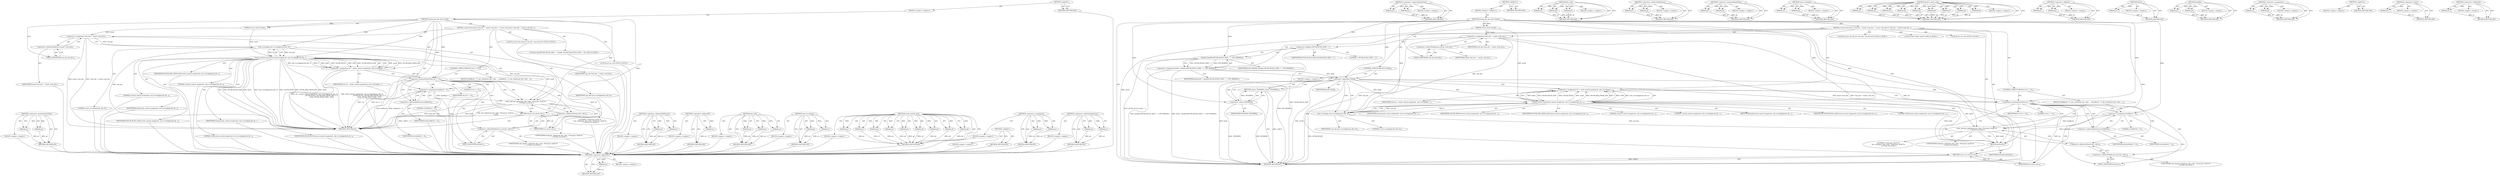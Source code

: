 digraph "&lt;operator&gt;.addressOf" {
vulnerable_106 [label=<(METHOD,&lt;operator&gt;.greaterEqualsThan)>];
vulnerable_107 [label=<(PARAM,p1)>];
vulnerable_108 [label=<(PARAM,p2)>];
vulnerable_109 [label=<(BLOCK,&lt;empty&gt;,&lt;empty&gt;)>];
vulnerable_110 [label=<(METHOD_RETURN,ANY)>];
vulnerable_6 [label=<(METHOD,&lt;global&gt;)<SUB>1</SUB>>];
vulnerable_7 [label=<(BLOCK,&lt;empty&gt;,&lt;empty&gt;)<SUB>1</SUB>>];
vulnerable_8 [label=<(METHOD,atusb_get_and_show_build)<SUB>1</SUB>>];
vulnerable_9 [label=<(PARAM,struct atusb *atusb)<SUB>1</SUB>>];
vulnerable_10 [label=<(BLOCK,{
 	struct usb_device *usb_dev = atusb-&gt;usb_dev...,{
 	struct usb_device *usb_dev = atusb-&gt;usb_dev...)<SUB>2</SUB>>];
vulnerable_11 [label="<(LOCAL,struct usb_device* usb_dev: usb_device*)<SUB>3</SUB>>"];
vulnerable_12 [label=<(&lt;operator&gt;.assignment,*usb_dev = atusb-&gt;usb_dev)<SUB>3</SUB>>];
vulnerable_13 [label=<(IDENTIFIER,usb_dev,*usb_dev = atusb-&gt;usb_dev)<SUB>3</SUB>>];
vulnerable_14 [label=<(&lt;operator&gt;.indirectFieldAccess,atusb-&gt;usb_dev)<SUB>3</SUB>>];
vulnerable_15 [label=<(IDENTIFIER,atusb,*usb_dev = atusb-&gt;usb_dev)<SUB>3</SUB>>];
vulnerable_16 [label=<(FIELD_IDENTIFIER,usb_dev,usb_dev)<SUB>3</SUB>>];
vulnerable_17 [label="<(LOCAL,char[ATUSB_BUILD_SIZE + 1] build: char[ATUSB_BUILD_SIZE + 1])<SUB>4</SUB>>"];
vulnerable_18 [label="<(LOCAL,int ret: int)<SUB>5</SUB>>"];
vulnerable_19 [label=<(&lt;operator&gt;.assignment,ret = atusb_control_msg(atusb, usb_rcvctrlpipe(...)<SUB>7</SUB>>];
vulnerable_20 [label=<(IDENTIFIER,ret,ret = atusb_control_msg(atusb, usb_rcvctrlpipe(...)<SUB>7</SUB>>];
vulnerable_21 [label=<(atusb_control_msg,atusb_control_msg(atusb, usb_rcvctrlpipe(usb_de...)<SUB>7</SUB>>];
vulnerable_22 [label=<(IDENTIFIER,atusb,atusb_control_msg(atusb, usb_rcvctrlpipe(usb_de...)<SUB>7</SUB>>];
vulnerable_23 [label=<(usb_rcvctrlpipe,usb_rcvctrlpipe(usb_dev, 0))<SUB>7</SUB>>];
vulnerable_24 [label=<(IDENTIFIER,usb_dev,usb_rcvctrlpipe(usb_dev, 0))<SUB>7</SUB>>];
vulnerable_25 [label=<(LITERAL,0,usb_rcvctrlpipe(usb_dev, 0))<SUB>7</SUB>>];
vulnerable_26 [label=<(IDENTIFIER,ATUSB_BUILD,atusb_control_msg(atusb, usb_rcvctrlpipe(usb_de...)<SUB>8</SUB>>];
vulnerable_27 [label=<(IDENTIFIER,ATUSB_REQ_FROM_DEV,atusb_control_msg(atusb, usb_rcvctrlpipe(usb_de...)<SUB>8</SUB>>];
vulnerable_28 [label=<(LITERAL,0,atusb_control_msg(atusb, usb_rcvctrlpipe(usb_de...)<SUB>8</SUB>>];
vulnerable_29 [label=<(LITERAL,0,atusb_control_msg(atusb, usb_rcvctrlpipe(usb_de...)<SUB>8</SUB>>];
vulnerable_30 [label=<(IDENTIFIER,build,atusb_control_msg(atusb, usb_rcvctrlpipe(usb_de...)<SUB>9</SUB>>];
vulnerable_31 [label=<(IDENTIFIER,ATUSB_BUILD_SIZE,atusb_control_msg(atusb, usb_rcvctrlpipe(usb_de...)<SUB>9</SUB>>];
vulnerable_32 [label=<(LITERAL,1000,atusb_control_msg(atusb, usb_rcvctrlpipe(usb_de...)<SUB>9</SUB>>];
vulnerable_33 [label=<(CONTROL_STRUCTURE,IF,if (ret &gt;= 0))<SUB>10</SUB>>];
vulnerable_34 [label=<(&lt;operator&gt;.greaterEqualsThan,ret &gt;= 0)<SUB>10</SUB>>];
vulnerable_35 [label=<(IDENTIFIER,ret,ret &gt;= 0)<SUB>10</SUB>>];
vulnerable_36 [label=<(LITERAL,0,ret &gt;= 0)<SUB>10</SUB>>];
vulnerable_37 [label=<(BLOCK,{
		build[ret] = 0;
 		dev_info(&amp;usb_dev-&gt;dev, ...,{
		build[ret] = 0;
 		dev_info(&amp;usb_dev-&gt;dev, ...)<SUB>10</SUB>>];
vulnerable_38 [label=<(&lt;operator&gt;.assignment,build[ret] = 0)<SUB>11</SUB>>];
vulnerable_39 [label=<(&lt;operator&gt;.indirectIndexAccess,build[ret])<SUB>11</SUB>>];
vulnerable_40 [label=<(IDENTIFIER,build,build[ret] = 0)<SUB>11</SUB>>];
vulnerable_41 [label=<(IDENTIFIER,ret,build[ret] = 0)<SUB>11</SUB>>];
vulnerable_42 [label=<(LITERAL,0,build[ret] = 0)<SUB>11</SUB>>];
vulnerable_43 [label="<(dev_info,dev_info(&amp;usb_dev-&gt;dev, &quot;Firmware: build %s\n&quot;,...)<SUB>12</SUB>>"];
vulnerable_44 [label=<(&lt;operator&gt;.addressOf,&amp;usb_dev-&gt;dev)<SUB>12</SUB>>];
vulnerable_45 [label=<(&lt;operator&gt;.indirectFieldAccess,usb_dev-&gt;dev)<SUB>12</SUB>>];
vulnerable_46 [label="<(IDENTIFIER,usb_dev,dev_info(&amp;usb_dev-&gt;dev, &quot;Firmware: build %s\n&quot;,...)<SUB>12</SUB>>"];
vulnerable_47 [label=<(FIELD_IDENTIFIER,dev,dev)<SUB>12</SUB>>];
vulnerable_48 [label="<(LITERAL,&quot;Firmware: build %s\n&quot;,dev_info(&amp;usb_dev-&gt;dev, &quot;Firmware: build %s\n&quot;,...)<SUB>12</SUB>>"];
vulnerable_49 [label="<(IDENTIFIER,build,dev_info(&amp;usb_dev-&gt;dev, &quot;Firmware: build %s\n&quot;,...)<SUB>12</SUB>>"];
vulnerable_50 [label=<(RETURN,return ret;,return ret;)<SUB>15</SUB>>];
vulnerable_51 [label=<(IDENTIFIER,ret,return ret;)<SUB>15</SUB>>];
vulnerable_52 [label=<(METHOD_RETURN,int)<SUB>1</SUB>>];
vulnerable_54 [label=<(METHOD_RETURN,ANY)<SUB>1</SUB>>];
vulnerable_84 [label=<(METHOD,&lt;operator&gt;.indirectFieldAccess)>];
vulnerable_85 [label=<(PARAM,p1)>];
vulnerable_86 [label=<(PARAM,p2)>];
vulnerable_87 [label=<(BLOCK,&lt;empty&gt;,&lt;empty&gt;)>];
vulnerable_88 [label=<(METHOD_RETURN,ANY)>];
vulnerable_122 [label=<(METHOD,&lt;operator&gt;.addressOf)>];
vulnerable_123 [label=<(PARAM,p1)>];
vulnerable_124 [label=<(BLOCK,&lt;empty&gt;,&lt;empty&gt;)>];
vulnerable_125 [label=<(METHOD_RETURN,ANY)>];
vulnerable_116 [label=<(METHOD,dev_info)>];
vulnerable_117 [label=<(PARAM,p1)>];
vulnerable_118 [label=<(PARAM,p2)>];
vulnerable_119 [label=<(PARAM,p3)>];
vulnerable_120 [label=<(BLOCK,&lt;empty&gt;,&lt;empty&gt;)>];
vulnerable_121 [label=<(METHOD_RETURN,ANY)>];
vulnerable_101 [label=<(METHOD,usb_rcvctrlpipe)>];
vulnerable_102 [label=<(PARAM,p1)>];
vulnerable_103 [label=<(PARAM,p2)>];
vulnerable_104 [label=<(BLOCK,&lt;empty&gt;,&lt;empty&gt;)>];
vulnerable_105 [label=<(METHOD_RETURN,ANY)>];
vulnerable_89 [label=<(METHOD,atusb_control_msg)>];
vulnerable_90 [label=<(PARAM,p1)>];
vulnerable_91 [label=<(PARAM,p2)>];
vulnerable_92 [label=<(PARAM,p3)>];
vulnerable_93 [label=<(PARAM,p4)>];
vulnerable_94 [label=<(PARAM,p5)>];
vulnerable_95 [label=<(PARAM,p6)>];
vulnerable_96 [label=<(PARAM,p7)>];
vulnerable_97 [label=<(PARAM,p8)>];
vulnerable_98 [label=<(PARAM,p9)>];
vulnerable_99 [label=<(BLOCK,&lt;empty&gt;,&lt;empty&gt;)>];
vulnerable_100 [label=<(METHOD_RETURN,ANY)>];
vulnerable_79 [label=<(METHOD,&lt;operator&gt;.assignment)>];
vulnerable_80 [label=<(PARAM,p1)>];
vulnerable_81 [label=<(PARAM,p2)>];
vulnerable_82 [label=<(BLOCK,&lt;empty&gt;,&lt;empty&gt;)>];
vulnerable_83 [label=<(METHOD_RETURN,ANY)>];
vulnerable_73 [label=<(METHOD,&lt;global&gt;)<SUB>1</SUB>>];
vulnerable_74 [label=<(BLOCK,&lt;empty&gt;,&lt;empty&gt;)>];
vulnerable_75 [label=<(METHOD_RETURN,ANY)>];
vulnerable_111 [label=<(METHOD,&lt;operator&gt;.indirectIndexAccess)>];
vulnerable_112 [label=<(PARAM,p1)>];
vulnerable_113 [label=<(PARAM,p2)>];
vulnerable_114 [label=<(BLOCK,&lt;empty&gt;,&lt;empty&gt;)>];
vulnerable_115 [label=<(METHOD_RETURN,ANY)>];
fixed_113 [label=<(METHOD,&lt;operator&gt;.logicalNot)>];
fixed_114 [label=<(PARAM,p1)>];
fixed_115 [label=<(BLOCK,&lt;empty&gt;,&lt;empty&gt;)>];
fixed_116 [label=<(METHOD_RETURN,ANY)>];
fixed_143 [label=<(METHOD,&lt;operator&gt;.indirectIndexAccess)>];
fixed_144 [label=<(PARAM,p1)>];
fixed_145 [label=<(PARAM,p2)>];
fixed_146 [label=<(BLOCK,&lt;empty&gt;,&lt;empty&gt;)>];
fixed_147 [label=<(METHOD_RETURN,ANY)>];
fixed_6 [label=<(METHOD,&lt;global&gt;)<SUB>1</SUB>>];
fixed_7 [label=<(BLOCK,&lt;empty&gt;,&lt;empty&gt;)<SUB>1</SUB>>];
fixed_8 [label=<(METHOD,atusb_get_and_show_build)<SUB>1</SUB>>];
fixed_9 [label=<(PARAM,struct atusb *atusb)<SUB>1</SUB>>];
fixed_10 [label=<(BLOCK,{
 	struct usb_device *usb_dev = atusb-&gt;usb_dev...,{
 	struct usb_device *usb_dev = atusb-&gt;usb_dev...)<SUB>2</SUB>>];
fixed_11 [label="<(LOCAL,struct usb_device* usb_dev: usb_device*)<SUB>3</SUB>>"];
fixed_12 [label=<(&lt;operator&gt;.assignment,*usb_dev = atusb-&gt;usb_dev)<SUB>3</SUB>>];
fixed_13 [label=<(IDENTIFIER,usb_dev,*usb_dev = atusb-&gt;usb_dev)<SUB>3</SUB>>];
fixed_14 [label=<(&lt;operator&gt;.indirectFieldAccess,atusb-&gt;usb_dev)<SUB>3</SUB>>];
fixed_15 [label=<(IDENTIFIER,atusb,*usb_dev = atusb-&gt;usb_dev)<SUB>3</SUB>>];
fixed_16 [label=<(FIELD_IDENTIFIER,usb_dev,usb_dev)<SUB>3</SUB>>];
fixed_17 [label="<(LOCAL,char* build: char*)<SUB>4</SUB>>"];
fixed_18 [label="<(LOCAL,int ret: int)<SUB>5</SUB>>"];
fixed_19 [label=<(&lt;operator&gt;.assignment,build = kmalloc(ATUSB_BUILD_SIZE + 1, GFP_KERNEL))<SUB>7</SUB>>];
fixed_20 [label=<(IDENTIFIER,build,build = kmalloc(ATUSB_BUILD_SIZE + 1, GFP_KERNEL))<SUB>7</SUB>>];
fixed_21 [label=<(kmalloc,kmalloc(ATUSB_BUILD_SIZE + 1, GFP_KERNEL))<SUB>7</SUB>>];
fixed_22 [label=<(&lt;operator&gt;.addition,ATUSB_BUILD_SIZE + 1)<SUB>7</SUB>>];
fixed_23 [label=<(IDENTIFIER,ATUSB_BUILD_SIZE,ATUSB_BUILD_SIZE + 1)<SUB>7</SUB>>];
fixed_24 [label=<(LITERAL,1,ATUSB_BUILD_SIZE + 1)<SUB>7</SUB>>];
fixed_25 [label=<(IDENTIFIER,GFP_KERNEL,kmalloc(ATUSB_BUILD_SIZE + 1, GFP_KERNEL))<SUB>7</SUB>>];
fixed_26 [label=<(CONTROL_STRUCTURE,IF,if (!build))<SUB>8</SUB>>];
fixed_27 [label=<(&lt;operator&gt;.logicalNot,!build)<SUB>8</SUB>>];
fixed_28 [label=<(IDENTIFIER,build,!build)<SUB>8</SUB>>];
fixed_29 [label=<(BLOCK,&lt;empty&gt;,&lt;empty&gt;)<SUB>9</SUB>>];
fixed_30 [label=<(RETURN,return -ENOMEM;,return -ENOMEM;)<SUB>9</SUB>>];
fixed_31 [label=<(&lt;operator&gt;.minus,-ENOMEM)<SUB>9</SUB>>];
fixed_32 [label=<(IDENTIFIER,ENOMEM,-ENOMEM)<SUB>9</SUB>>];
fixed_33 [label=<(&lt;operator&gt;.assignment,ret = atusb_control_msg(atusb, usb_rcvctrlpipe(...)<SUB>11</SUB>>];
fixed_34 [label=<(IDENTIFIER,ret,ret = atusb_control_msg(atusb, usb_rcvctrlpipe(...)<SUB>11</SUB>>];
fixed_35 [label=<(atusb_control_msg,atusb_control_msg(atusb, usb_rcvctrlpipe(usb_de...)<SUB>11</SUB>>];
fixed_36 [label=<(IDENTIFIER,atusb,atusb_control_msg(atusb, usb_rcvctrlpipe(usb_de...)<SUB>11</SUB>>];
fixed_37 [label=<(usb_rcvctrlpipe,usb_rcvctrlpipe(usb_dev, 0))<SUB>11</SUB>>];
fixed_38 [label=<(IDENTIFIER,usb_dev,usb_rcvctrlpipe(usb_dev, 0))<SUB>11</SUB>>];
fixed_39 [label=<(LITERAL,0,usb_rcvctrlpipe(usb_dev, 0))<SUB>11</SUB>>];
fixed_40 [label=<(IDENTIFIER,ATUSB_BUILD,atusb_control_msg(atusb, usb_rcvctrlpipe(usb_de...)<SUB>12</SUB>>];
fixed_41 [label=<(IDENTIFIER,ATUSB_REQ_FROM_DEV,atusb_control_msg(atusb, usb_rcvctrlpipe(usb_de...)<SUB>12</SUB>>];
fixed_42 [label=<(LITERAL,0,atusb_control_msg(atusb, usb_rcvctrlpipe(usb_de...)<SUB>12</SUB>>];
fixed_43 [label=<(LITERAL,0,atusb_control_msg(atusb, usb_rcvctrlpipe(usb_de...)<SUB>12</SUB>>];
fixed_44 [label=<(IDENTIFIER,build,atusb_control_msg(atusb, usb_rcvctrlpipe(usb_de...)<SUB>13</SUB>>];
fixed_45 [label=<(IDENTIFIER,ATUSB_BUILD_SIZE,atusb_control_msg(atusb, usb_rcvctrlpipe(usb_de...)<SUB>13</SUB>>];
fixed_46 [label=<(LITERAL,1000,atusb_control_msg(atusb, usb_rcvctrlpipe(usb_de...)<SUB>13</SUB>>];
fixed_47 [label=<(CONTROL_STRUCTURE,IF,if (ret &gt;= 0))<SUB>14</SUB>>];
fixed_48 [label=<(&lt;operator&gt;.greaterEqualsThan,ret &gt;= 0)<SUB>14</SUB>>];
fixed_49 [label=<(IDENTIFIER,ret,ret &gt;= 0)<SUB>14</SUB>>];
fixed_50 [label=<(LITERAL,0,ret &gt;= 0)<SUB>14</SUB>>];
fixed_51 [label=<(BLOCK,{
		build[ret] = 0;
 		dev_info(&amp;usb_dev-&gt;dev, ...,{
		build[ret] = 0;
 		dev_info(&amp;usb_dev-&gt;dev, ...)<SUB>14</SUB>>];
fixed_52 [label=<(&lt;operator&gt;.assignment,build[ret] = 0)<SUB>15</SUB>>];
fixed_53 [label=<(&lt;operator&gt;.indirectIndexAccess,build[ret])<SUB>15</SUB>>];
fixed_54 [label=<(IDENTIFIER,build,build[ret] = 0)<SUB>15</SUB>>];
fixed_55 [label=<(IDENTIFIER,ret,build[ret] = 0)<SUB>15</SUB>>];
fixed_56 [label=<(LITERAL,0,build[ret] = 0)<SUB>15</SUB>>];
fixed_57 [label="<(dev_info,dev_info(&amp;usb_dev-&gt;dev, &quot;Firmware: build %s\n&quot;,...)<SUB>16</SUB>>"];
fixed_58 [label=<(&lt;operator&gt;.addressOf,&amp;usb_dev-&gt;dev)<SUB>16</SUB>>];
fixed_59 [label=<(&lt;operator&gt;.indirectFieldAccess,usb_dev-&gt;dev)<SUB>16</SUB>>];
fixed_60 [label="<(IDENTIFIER,usb_dev,dev_info(&amp;usb_dev-&gt;dev, &quot;Firmware: build %s\n&quot;,...)<SUB>16</SUB>>"];
fixed_61 [label=<(FIELD_IDENTIFIER,dev,dev)<SUB>16</SUB>>];
fixed_62 [label="<(LITERAL,&quot;Firmware: build %s\n&quot;,dev_info(&amp;usb_dev-&gt;dev, &quot;Firmware: build %s\n&quot;,...)<SUB>16</SUB>>"];
fixed_63 [label="<(IDENTIFIER,build,dev_info(&amp;usb_dev-&gt;dev, &quot;Firmware: build %s\n&quot;,...)<SUB>16</SUB>>"];
fixed_64 [label=<(kfree,kfree(build))<SUB>19</SUB>>];
fixed_65 [label=<(IDENTIFIER,build,kfree(build))<SUB>19</SUB>>];
fixed_66 [label=<(RETURN,return ret;,return ret;)<SUB>20</SUB>>];
fixed_67 [label=<(IDENTIFIER,ret,return ret;)<SUB>20</SUB>>];
fixed_68 [label=<(METHOD_RETURN,int)<SUB>1</SUB>>];
fixed_70 [label=<(METHOD_RETURN,ANY)<SUB>1</SUB>>];
fixed_148 [label=<(METHOD,dev_info)>];
fixed_149 [label=<(PARAM,p1)>];
fixed_150 [label=<(PARAM,p2)>];
fixed_151 [label=<(PARAM,p3)>];
fixed_152 [label=<(BLOCK,&lt;empty&gt;,&lt;empty&gt;)>];
fixed_153 [label=<(METHOD_RETURN,ANY)>];
fixed_98 [label=<(METHOD,&lt;operator&gt;.indirectFieldAccess)>];
fixed_99 [label=<(PARAM,p1)>];
fixed_100 [label=<(PARAM,p2)>];
fixed_101 [label=<(BLOCK,&lt;empty&gt;,&lt;empty&gt;)>];
fixed_102 [label=<(METHOD_RETURN,ANY)>];
fixed_138 [label=<(METHOD,&lt;operator&gt;.greaterEqualsThan)>];
fixed_139 [label=<(PARAM,p1)>];
fixed_140 [label=<(PARAM,p2)>];
fixed_141 [label=<(BLOCK,&lt;empty&gt;,&lt;empty&gt;)>];
fixed_142 [label=<(METHOD_RETURN,ANY)>];
fixed_133 [label=<(METHOD,usb_rcvctrlpipe)>];
fixed_134 [label=<(PARAM,p1)>];
fixed_135 [label=<(PARAM,p2)>];
fixed_136 [label=<(BLOCK,&lt;empty&gt;,&lt;empty&gt;)>];
fixed_137 [label=<(METHOD_RETURN,ANY)>];
fixed_121 [label=<(METHOD,atusb_control_msg)>];
fixed_122 [label=<(PARAM,p1)>];
fixed_123 [label=<(PARAM,p2)>];
fixed_124 [label=<(PARAM,p3)>];
fixed_125 [label=<(PARAM,p4)>];
fixed_126 [label=<(PARAM,p5)>];
fixed_127 [label=<(PARAM,p6)>];
fixed_128 [label=<(PARAM,p7)>];
fixed_129 [label=<(PARAM,p8)>];
fixed_130 [label=<(PARAM,p9)>];
fixed_131 [label=<(BLOCK,&lt;empty&gt;,&lt;empty&gt;)>];
fixed_132 [label=<(METHOD_RETURN,ANY)>];
fixed_108 [label=<(METHOD,&lt;operator&gt;.addition)>];
fixed_109 [label=<(PARAM,p1)>];
fixed_110 [label=<(PARAM,p2)>];
fixed_111 [label=<(BLOCK,&lt;empty&gt;,&lt;empty&gt;)>];
fixed_112 [label=<(METHOD_RETURN,ANY)>];
fixed_158 [label=<(METHOD,kfree)>];
fixed_159 [label=<(PARAM,p1)>];
fixed_160 [label=<(BLOCK,&lt;empty&gt;,&lt;empty&gt;)>];
fixed_161 [label=<(METHOD_RETURN,ANY)>];
fixed_103 [label=<(METHOD,kmalloc)>];
fixed_104 [label=<(PARAM,p1)>];
fixed_105 [label=<(PARAM,p2)>];
fixed_106 [label=<(BLOCK,&lt;empty&gt;,&lt;empty&gt;)>];
fixed_107 [label=<(METHOD_RETURN,ANY)>];
fixed_93 [label=<(METHOD,&lt;operator&gt;.assignment)>];
fixed_94 [label=<(PARAM,p1)>];
fixed_95 [label=<(PARAM,p2)>];
fixed_96 [label=<(BLOCK,&lt;empty&gt;,&lt;empty&gt;)>];
fixed_97 [label=<(METHOD_RETURN,ANY)>];
fixed_87 [label=<(METHOD,&lt;global&gt;)<SUB>1</SUB>>];
fixed_88 [label=<(BLOCK,&lt;empty&gt;,&lt;empty&gt;)>];
fixed_89 [label=<(METHOD_RETURN,ANY)>];
fixed_117 [label=<(METHOD,&lt;operator&gt;.minus)>];
fixed_118 [label=<(PARAM,p1)>];
fixed_119 [label=<(BLOCK,&lt;empty&gt;,&lt;empty&gt;)>];
fixed_120 [label=<(METHOD_RETURN,ANY)>];
fixed_154 [label=<(METHOD,&lt;operator&gt;.addressOf)>];
fixed_155 [label=<(PARAM,p1)>];
fixed_156 [label=<(BLOCK,&lt;empty&gt;,&lt;empty&gt;)>];
fixed_157 [label=<(METHOD_RETURN,ANY)>];
vulnerable_106 -> vulnerable_107  [key=0, label="AST: "];
vulnerable_106 -> vulnerable_107  [key=1, label="DDG: "];
vulnerable_106 -> vulnerable_109  [key=0, label="AST: "];
vulnerable_106 -> vulnerable_108  [key=0, label="AST: "];
vulnerable_106 -> vulnerable_108  [key=1, label="DDG: "];
vulnerable_106 -> vulnerable_110  [key=0, label="AST: "];
vulnerable_106 -> vulnerable_110  [key=1, label="CFG: "];
vulnerable_107 -> vulnerable_110  [key=0, label="DDG: p1"];
vulnerable_108 -> vulnerable_110  [key=0, label="DDG: p2"];
vulnerable_109 -> fixed_113  [key=0];
vulnerable_110 -> fixed_113  [key=0];
vulnerable_6 -> vulnerable_7  [key=0, label="AST: "];
vulnerable_6 -> vulnerable_54  [key=0, label="AST: "];
vulnerable_6 -> vulnerable_54  [key=1, label="CFG: "];
vulnerable_7 -> vulnerable_8  [key=0, label="AST: "];
vulnerable_8 -> vulnerable_9  [key=0, label="AST: "];
vulnerable_8 -> vulnerable_9  [key=1, label="DDG: "];
vulnerable_8 -> vulnerable_10  [key=0, label="AST: "];
vulnerable_8 -> vulnerable_52  [key=0, label="AST: "];
vulnerable_8 -> vulnerable_16  [key=0, label="CFG: "];
vulnerable_8 -> vulnerable_51  [key=0, label="DDG: "];
vulnerable_8 -> vulnerable_21  [key=0, label="DDG: "];
vulnerable_8 -> vulnerable_34  [key=0, label="DDG: "];
vulnerable_8 -> vulnerable_38  [key=0, label="DDG: "];
vulnerable_8 -> vulnerable_23  [key=0, label="DDG: "];
vulnerable_8 -> vulnerable_43  [key=0, label="DDG: "];
vulnerable_9 -> vulnerable_12  [key=0, label="DDG: atusb"];
vulnerable_9 -> vulnerable_21  [key=0, label="DDG: atusb"];
vulnerable_10 -> vulnerable_11  [key=0, label="AST: "];
vulnerable_10 -> vulnerable_12  [key=0, label="AST: "];
vulnerable_10 -> vulnerable_17  [key=0, label="AST: "];
vulnerable_10 -> vulnerable_18  [key=0, label="AST: "];
vulnerable_10 -> vulnerable_19  [key=0, label="AST: "];
vulnerable_10 -> vulnerable_33  [key=0, label="AST: "];
vulnerable_10 -> vulnerable_50  [key=0, label="AST: "];
vulnerable_11 -> fixed_113  [key=0];
vulnerable_12 -> vulnerable_13  [key=0, label="AST: "];
vulnerable_12 -> vulnerable_14  [key=0, label="AST: "];
vulnerable_12 -> vulnerable_23  [key=0, label="CFG: "];
vulnerable_12 -> vulnerable_23  [key=1, label="DDG: usb_dev"];
vulnerable_12 -> vulnerable_52  [key=0, label="DDG: atusb-&gt;usb_dev"];
vulnerable_12 -> vulnerable_52  [key=1, label="DDG: *usb_dev = atusb-&gt;usb_dev"];
vulnerable_13 -> fixed_113  [key=0];
vulnerable_14 -> vulnerable_15  [key=0, label="AST: "];
vulnerable_14 -> vulnerable_16  [key=0, label="AST: "];
vulnerable_14 -> vulnerable_12  [key=0, label="CFG: "];
vulnerable_15 -> fixed_113  [key=0];
vulnerable_16 -> vulnerable_14  [key=0, label="CFG: "];
vulnerable_17 -> fixed_113  [key=0];
vulnerable_18 -> fixed_113  [key=0];
vulnerable_19 -> vulnerable_20  [key=0, label="AST: "];
vulnerable_19 -> vulnerable_21  [key=0, label="AST: "];
vulnerable_19 -> vulnerable_34  [key=0, label="CFG: "];
vulnerable_19 -> vulnerable_34  [key=1, label="DDG: ret"];
vulnerable_19 -> vulnerable_52  [key=0, label="DDG: atusb_control_msg(atusb, usb_rcvctrlpipe(usb_dev, 0),
 				ATUSB_BUILD, ATUSB_REQ_FROM_DEV, 0, 0,
 				build, ATUSB_BUILD_SIZE, 1000)"];
vulnerable_19 -> vulnerable_52  [key=1, label="DDG: ret = atusb_control_msg(atusb, usb_rcvctrlpipe(usb_dev, 0),
 				ATUSB_BUILD, ATUSB_REQ_FROM_DEV, 0, 0,
 				build, ATUSB_BUILD_SIZE, 1000)"];
vulnerable_20 -> fixed_113  [key=0];
vulnerable_21 -> vulnerable_22  [key=0, label="AST: "];
vulnerable_21 -> vulnerable_23  [key=0, label="AST: "];
vulnerable_21 -> vulnerable_26  [key=0, label="AST: "];
vulnerable_21 -> vulnerable_27  [key=0, label="AST: "];
vulnerable_21 -> vulnerable_28  [key=0, label="AST: "];
vulnerable_21 -> vulnerable_29  [key=0, label="AST: "];
vulnerable_21 -> vulnerable_30  [key=0, label="AST: "];
vulnerable_21 -> vulnerable_31  [key=0, label="AST: "];
vulnerable_21 -> vulnerable_32  [key=0, label="AST: "];
vulnerable_21 -> vulnerable_19  [key=0, label="CFG: "];
vulnerable_21 -> vulnerable_19  [key=1, label="DDG: atusb"];
vulnerable_21 -> vulnerable_19  [key=2, label="DDG: ATUSB_REQ_FROM_DEV"];
vulnerable_21 -> vulnerable_19  [key=3, label="DDG: usb_rcvctrlpipe(usb_dev, 0)"];
vulnerable_21 -> vulnerable_19  [key=4, label="DDG: 0"];
vulnerable_21 -> vulnerable_19  [key=5, label="DDG: build"];
vulnerable_21 -> vulnerable_19  [key=6, label="DDG: ATUSB_BUILD"];
vulnerable_21 -> vulnerable_19  [key=7, label="DDG: 1000"];
vulnerable_21 -> vulnerable_19  [key=8, label="DDG: ATUSB_BUILD_SIZE"];
vulnerable_21 -> vulnerable_52  [key=0, label="DDG: atusb"];
vulnerable_21 -> vulnerable_52  [key=1, label="DDG: usb_rcvctrlpipe(usb_dev, 0)"];
vulnerable_21 -> vulnerable_52  [key=2, label="DDG: ATUSB_BUILD"];
vulnerable_21 -> vulnerable_52  [key=3, label="DDG: ATUSB_REQ_FROM_DEV"];
vulnerable_21 -> vulnerable_52  [key=4, label="DDG: build"];
vulnerable_21 -> vulnerable_52  [key=5, label="DDG: ATUSB_BUILD_SIZE"];
vulnerable_21 -> vulnerable_43  [key=0, label="DDG: build"];
vulnerable_22 -> fixed_113  [key=0];
vulnerable_23 -> vulnerable_24  [key=0, label="AST: "];
vulnerable_23 -> vulnerable_25  [key=0, label="AST: "];
vulnerable_23 -> vulnerable_21  [key=0, label="CFG: "];
vulnerable_23 -> vulnerable_21  [key=1, label="DDG: usb_dev"];
vulnerable_23 -> vulnerable_21  [key=2, label="DDG: 0"];
vulnerable_23 -> vulnerable_52  [key=0, label="DDG: usb_dev"];
vulnerable_23 -> vulnerable_43  [key=0, label="DDG: usb_dev"];
vulnerable_24 -> fixed_113  [key=0];
vulnerable_25 -> fixed_113  [key=0];
vulnerable_26 -> fixed_113  [key=0];
vulnerable_27 -> fixed_113  [key=0];
vulnerable_28 -> fixed_113  [key=0];
vulnerable_29 -> fixed_113  [key=0];
vulnerable_30 -> fixed_113  [key=0];
vulnerable_31 -> fixed_113  [key=0];
vulnerable_32 -> fixed_113  [key=0];
vulnerable_33 -> vulnerable_34  [key=0, label="AST: "];
vulnerable_33 -> vulnerable_37  [key=0, label="AST: "];
vulnerable_34 -> vulnerable_35  [key=0, label="AST: "];
vulnerable_34 -> vulnerable_36  [key=0, label="AST: "];
vulnerable_34 -> vulnerable_39  [key=0, label="CFG: "];
vulnerable_34 -> vulnerable_39  [key=1, label="CDG: "];
vulnerable_34 -> vulnerable_50  [key=0, label="CFG: "];
vulnerable_34 -> vulnerable_52  [key=0, label="DDG: ret"];
vulnerable_34 -> vulnerable_52  [key=1, label="DDG: ret &gt;= 0"];
vulnerable_34 -> vulnerable_51  [key=0, label="DDG: ret"];
vulnerable_34 -> vulnerable_47  [key=0, label="CDG: "];
vulnerable_34 -> vulnerable_44  [key=0, label="CDG: "];
vulnerable_34 -> vulnerable_38  [key=0, label="CDG: "];
vulnerable_34 -> vulnerable_45  [key=0, label="CDG: "];
vulnerable_34 -> vulnerable_43  [key=0, label="CDG: "];
vulnerable_35 -> fixed_113  [key=0];
vulnerable_36 -> fixed_113  [key=0];
vulnerable_37 -> vulnerable_38  [key=0, label="AST: "];
vulnerable_37 -> vulnerable_43  [key=0, label="AST: "];
vulnerable_38 -> vulnerable_39  [key=0, label="AST: "];
vulnerable_38 -> vulnerable_42  [key=0, label="AST: "];
vulnerable_38 -> vulnerable_47  [key=0, label="CFG: "];
vulnerable_38 -> vulnerable_52  [key=0, label="DDG: build[ret]"];
vulnerable_38 -> vulnerable_52  [key=1, label="DDG: build[ret] = 0"];
vulnerable_38 -> vulnerable_43  [key=0, label="DDG: build[ret]"];
vulnerable_39 -> vulnerable_40  [key=0, label="AST: "];
vulnerable_39 -> vulnerable_41  [key=0, label="AST: "];
vulnerable_39 -> vulnerable_38  [key=0, label="CFG: "];
vulnerable_40 -> fixed_113  [key=0];
vulnerable_41 -> fixed_113  [key=0];
vulnerable_42 -> fixed_113  [key=0];
vulnerable_43 -> vulnerable_44  [key=0, label="AST: "];
vulnerable_43 -> vulnerable_48  [key=0, label="AST: "];
vulnerable_43 -> vulnerable_49  [key=0, label="AST: "];
vulnerable_43 -> vulnerable_50  [key=0, label="CFG: "];
vulnerable_43 -> vulnerable_52  [key=0, label="DDG: &amp;usb_dev-&gt;dev"];
vulnerable_43 -> vulnerable_52  [key=1, label="DDG: build"];
vulnerable_43 -> vulnerable_52  [key=2, label="DDG: dev_info(&amp;usb_dev-&gt;dev, &quot;Firmware: build %s\n&quot;, build)"];
vulnerable_44 -> vulnerable_45  [key=0, label="AST: "];
vulnerable_44 -> vulnerable_43  [key=0, label="CFG: "];
vulnerable_45 -> vulnerable_46  [key=0, label="AST: "];
vulnerable_45 -> vulnerable_47  [key=0, label="AST: "];
vulnerable_45 -> vulnerable_44  [key=0, label="CFG: "];
vulnerable_46 -> fixed_113  [key=0];
vulnerable_47 -> vulnerable_45  [key=0, label="CFG: "];
vulnerable_48 -> fixed_113  [key=0];
vulnerable_49 -> fixed_113  [key=0];
vulnerable_50 -> vulnerable_51  [key=0, label="AST: "];
vulnerable_50 -> vulnerable_52  [key=0, label="CFG: "];
vulnerable_50 -> vulnerable_52  [key=1, label="DDG: &lt;RET&gt;"];
vulnerable_51 -> vulnerable_50  [key=0, label="DDG: ret"];
vulnerable_52 -> fixed_113  [key=0];
vulnerable_54 -> fixed_113  [key=0];
vulnerable_84 -> vulnerable_85  [key=0, label="AST: "];
vulnerable_84 -> vulnerable_85  [key=1, label="DDG: "];
vulnerable_84 -> vulnerable_87  [key=0, label="AST: "];
vulnerable_84 -> vulnerable_86  [key=0, label="AST: "];
vulnerable_84 -> vulnerable_86  [key=1, label="DDG: "];
vulnerable_84 -> vulnerable_88  [key=0, label="AST: "];
vulnerable_84 -> vulnerable_88  [key=1, label="CFG: "];
vulnerable_85 -> vulnerable_88  [key=0, label="DDG: p1"];
vulnerable_86 -> vulnerable_88  [key=0, label="DDG: p2"];
vulnerable_87 -> fixed_113  [key=0];
vulnerable_88 -> fixed_113  [key=0];
vulnerable_122 -> vulnerable_123  [key=0, label="AST: "];
vulnerable_122 -> vulnerable_123  [key=1, label="DDG: "];
vulnerable_122 -> vulnerable_124  [key=0, label="AST: "];
vulnerable_122 -> vulnerable_125  [key=0, label="AST: "];
vulnerable_122 -> vulnerable_125  [key=1, label="CFG: "];
vulnerable_123 -> vulnerable_125  [key=0, label="DDG: p1"];
vulnerable_124 -> fixed_113  [key=0];
vulnerable_125 -> fixed_113  [key=0];
vulnerable_116 -> vulnerable_117  [key=0, label="AST: "];
vulnerable_116 -> vulnerable_117  [key=1, label="DDG: "];
vulnerable_116 -> vulnerable_120  [key=0, label="AST: "];
vulnerable_116 -> vulnerable_118  [key=0, label="AST: "];
vulnerable_116 -> vulnerable_118  [key=1, label="DDG: "];
vulnerable_116 -> vulnerable_121  [key=0, label="AST: "];
vulnerable_116 -> vulnerable_121  [key=1, label="CFG: "];
vulnerable_116 -> vulnerable_119  [key=0, label="AST: "];
vulnerable_116 -> vulnerable_119  [key=1, label="DDG: "];
vulnerable_117 -> vulnerable_121  [key=0, label="DDG: p1"];
vulnerable_118 -> vulnerable_121  [key=0, label="DDG: p2"];
vulnerable_119 -> vulnerable_121  [key=0, label="DDG: p3"];
vulnerable_120 -> fixed_113  [key=0];
vulnerable_121 -> fixed_113  [key=0];
vulnerable_101 -> vulnerable_102  [key=0, label="AST: "];
vulnerable_101 -> vulnerable_102  [key=1, label="DDG: "];
vulnerable_101 -> vulnerable_104  [key=0, label="AST: "];
vulnerable_101 -> vulnerable_103  [key=0, label="AST: "];
vulnerable_101 -> vulnerable_103  [key=1, label="DDG: "];
vulnerable_101 -> vulnerable_105  [key=0, label="AST: "];
vulnerable_101 -> vulnerable_105  [key=1, label="CFG: "];
vulnerable_102 -> vulnerable_105  [key=0, label="DDG: p1"];
vulnerable_103 -> vulnerable_105  [key=0, label="DDG: p2"];
vulnerable_104 -> fixed_113  [key=0];
vulnerable_105 -> fixed_113  [key=0];
vulnerable_89 -> vulnerable_90  [key=0, label="AST: "];
vulnerable_89 -> vulnerable_90  [key=1, label="DDG: "];
vulnerable_89 -> vulnerable_99  [key=0, label="AST: "];
vulnerable_89 -> vulnerable_91  [key=0, label="AST: "];
vulnerable_89 -> vulnerable_91  [key=1, label="DDG: "];
vulnerable_89 -> vulnerable_100  [key=0, label="AST: "];
vulnerable_89 -> vulnerable_100  [key=1, label="CFG: "];
vulnerable_89 -> vulnerable_92  [key=0, label="AST: "];
vulnerable_89 -> vulnerable_92  [key=1, label="DDG: "];
vulnerable_89 -> vulnerable_93  [key=0, label="AST: "];
vulnerable_89 -> vulnerable_93  [key=1, label="DDG: "];
vulnerable_89 -> vulnerable_94  [key=0, label="AST: "];
vulnerable_89 -> vulnerable_94  [key=1, label="DDG: "];
vulnerable_89 -> vulnerable_95  [key=0, label="AST: "];
vulnerable_89 -> vulnerable_95  [key=1, label="DDG: "];
vulnerable_89 -> vulnerable_96  [key=0, label="AST: "];
vulnerable_89 -> vulnerable_96  [key=1, label="DDG: "];
vulnerable_89 -> vulnerable_97  [key=0, label="AST: "];
vulnerable_89 -> vulnerable_97  [key=1, label="DDG: "];
vulnerable_89 -> vulnerable_98  [key=0, label="AST: "];
vulnerable_89 -> vulnerable_98  [key=1, label="DDG: "];
vulnerable_90 -> vulnerable_100  [key=0, label="DDG: p1"];
vulnerable_91 -> vulnerable_100  [key=0, label="DDG: p2"];
vulnerable_92 -> vulnerable_100  [key=0, label="DDG: p3"];
vulnerable_93 -> vulnerable_100  [key=0, label="DDG: p4"];
vulnerable_94 -> vulnerable_100  [key=0, label="DDG: p5"];
vulnerable_95 -> vulnerable_100  [key=0, label="DDG: p6"];
vulnerable_96 -> vulnerable_100  [key=0, label="DDG: p7"];
vulnerable_97 -> vulnerable_100  [key=0, label="DDG: p8"];
vulnerable_98 -> vulnerable_100  [key=0, label="DDG: p9"];
vulnerable_99 -> fixed_113  [key=0];
vulnerable_100 -> fixed_113  [key=0];
vulnerable_79 -> vulnerable_80  [key=0, label="AST: "];
vulnerable_79 -> vulnerable_80  [key=1, label="DDG: "];
vulnerable_79 -> vulnerable_82  [key=0, label="AST: "];
vulnerable_79 -> vulnerable_81  [key=0, label="AST: "];
vulnerable_79 -> vulnerable_81  [key=1, label="DDG: "];
vulnerable_79 -> vulnerable_83  [key=0, label="AST: "];
vulnerable_79 -> vulnerable_83  [key=1, label="CFG: "];
vulnerable_80 -> vulnerable_83  [key=0, label="DDG: p1"];
vulnerable_81 -> vulnerable_83  [key=0, label="DDG: p2"];
vulnerable_82 -> fixed_113  [key=0];
vulnerable_83 -> fixed_113  [key=0];
vulnerable_73 -> vulnerable_74  [key=0, label="AST: "];
vulnerable_73 -> vulnerable_75  [key=0, label="AST: "];
vulnerable_73 -> vulnerable_75  [key=1, label="CFG: "];
vulnerable_74 -> fixed_113  [key=0];
vulnerable_75 -> fixed_113  [key=0];
vulnerable_111 -> vulnerable_112  [key=0, label="AST: "];
vulnerable_111 -> vulnerable_112  [key=1, label="DDG: "];
vulnerable_111 -> vulnerable_114  [key=0, label="AST: "];
vulnerable_111 -> vulnerable_113  [key=0, label="AST: "];
vulnerable_111 -> vulnerable_113  [key=1, label="DDG: "];
vulnerable_111 -> vulnerable_115  [key=0, label="AST: "];
vulnerable_111 -> vulnerable_115  [key=1, label="CFG: "];
vulnerable_112 -> vulnerable_115  [key=0, label="DDG: p1"];
vulnerable_113 -> vulnerable_115  [key=0, label="DDG: p2"];
vulnerable_114 -> fixed_113  [key=0];
vulnerable_115 -> fixed_113  [key=0];
fixed_113 -> fixed_114  [key=0, label="AST: "];
fixed_113 -> fixed_114  [key=1, label="DDG: "];
fixed_113 -> fixed_115  [key=0, label="AST: "];
fixed_113 -> fixed_116  [key=0, label="AST: "];
fixed_113 -> fixed_116  [key=1, label="CFG: "];
fixed_114 -> fixed_116  [key=0, label="DDG: p1"];
fixed_143 -> fixed_144  [key=0, label="AST: "];
fixed_143 -> fixed_144  [key=1, label="DDG: "];
fixed_143 -> fixed_146  [key=0, label="AST: "];
fixed_143 -> fixed_145  [key=0, label="AST: "];
fixed_143 -> fixed_145  [key=1, label="DDG: "];
fixed_143 -> fixed_147  [key=0, label="AST: "];
fixed_143 -> fixed_147  [key=1, label="CFG: "];
fixed_144 -> fixed_147  [key=0, label="DDG: p1"];
fixed_145 -> fixed_147  [key=0, label="DDG: p2"];
fixed_6 -> fixed_7  [key=0, label="AST: "];
fixed_6 -> fixed_70  [key=0, label="AST: "];
fixed_6 -> fixed_70  [key=1, label="CFG: "];
fixed_7 -> fixed_8  [key=0, label="AST: "];
fixed_8 -> fixed_9  [key=0, label="AST: "];
fixed_8 -> fixed_9  [key=1, label="DDG: "];
fixed_8 -> fixed_10  [key=0, label="AST: "];
fixed_8 -> fixed_68  [key=0, label="AST: "];
fixed_8 -> fixed_16  [key=0, label="CFG: "];
fixed_8 -> fixed_64  [key=0, label="DDG: "];
fixed_8 -> fixed_67  [key=0, label="DDG: "];
fixed_8 -> fixed_21  [key=0, label="DDG: "];
fixed_8 -> fixed_27  [key=0, label="DDG: "];
fixed_8 -> fixed_35  [key=0, label="DDG: "];
fixed_8 -> fixed_48  [key=0, label="DDG: "];
fixed_8 -> fixed_52  [key=0, label="DDG: "];
fixed_8 -> fixed_22  [key=0, label="DDG: "];
fixed_8 -> fixed_37  [key=0, label="DDG: "];
fixed_8 -> fixed_57  [key=0, label="DDG: "];
fixed_8 -> fixed_31  [key=0, label="DDG: "];
fixed_9 -> fixed_68  [key=0, label="DDG: atusb"];
fixed_9 -> fixed_12  [key=0, label="DDG: atusb"];
fixed_9 -> fixed_35  [key=0, label="DDG: atusb"];
fixed_10 -> fixed_11  [key=0, label="AST: "];
fixed_10 -> fixed_12  [key=0, label="AST: "];
fixed_10 -> fixed_17  [key=0, label="AST: "];
fixed_10 -> fixed_18  [key=0, label="AST: "];
fixed_10 -> fixed_19  [key=0, label="AST: "];
fixed_10 -> fixed_26  [key=0, label="AST: "];
fixed_10 -> fixed_33  [key=0, label="AST: "];
fixed_10 -> fixed_47  [key=0, label="AST: "];
fixed_10 -> fixed_64  [key=0, label="AST: "];
fixed_10 -> fixed_66  [key=0, label="AST: "];
fixed_12 -> fixed_13  [key=0, label="AST: "];
fixed_12 -> fixed_14  [key=0, label="AST: "];
fixed_12 -> fixed_22  [key=0, label="CFG: "];
fixed_12 -> fixed_68  [key=0, label="DDG: usb_dev"];
fixed_12 -> fixed_68  [key=1, label="DDG: atusb-&gt;usb_dev"];
fixed_12 -> fixed_68  [key=2, label="DDG: *usb_dev = atusb-&gt;usb_dev"];
fixed_12 -> fixed_37  [key=0, label="DDG: usb_dev"];
fixed_14 -> fixed_15  [key=0, label="AST: "];
fixed_14 -> fixed_16  [key=0, label="AST: "];
fixed_14 -> fixed_12  [key=0, label="CFG: "];
fixed_16 -> fixed_14  [key=0, label="CFG: "];
fixed_19 -> fixed_20  [key=0, label="AST: "];
fixed_19 -> fixed_21  [key=0, label="AST: "];
fixed_19 -> fixed_27  [key=0, label="CFG: "];
fixed_19 -> fixed_27  [key=1, label="DDG: build"];
fixed_19 -> fixed_68  [key=0, label="DDG: kmalloc(ATUSB_BUILD_SIZE + 1, GFP_KERNEL)"];
fixed_19 -> fixed_68  [key=1, label="DDG: build = kmalloc(ATUSB_BUILD_SIZE + 1, GFP_KERNEL)"];
fixed_21 -> fixed_22  [key=0, label="AST: "];
fixed_21 -> fixed_25  [key=0, label="AST: "];
fixed_21 -> fixed_19  [key=0, label="CFG: "];
fixed_21 -> fixed_19  [key=1, label="DDG: ATUSB_BUILD_SIZE + 1"];
fixed_21 -> fixed_19  [key=2, label="DDG: GFP_KERNEL"];
fixed_21 -> fixed_68  [key=0, label="DDG: ATUSB_BUILD_SIZE + 1"];
fixed_21 -> fixed_68  [key=1, label="DDG: GFP_KERNEL"];
fixed_22 -> fixed_23  [key=0, label="AST: "];
fixed_22 -> fixed_24  [key=0, label="AST: "];
fixed_22 -> fixed_21  [key=0, label="CFG: "];
fixed_22 -> fixed_68  [key=0, label="DDG: ATUSB_BUILD_SIZE"];
fixed_26 -> fixed_27  [key=0, label="AST: "];
fixed_26 -> fixed_29  [key=0, label="AST: "];
fixed_27 -> fixed_28  [key=0, label="AST: "];
fixed_27 -> fixed_31  [key=0, label="CFG: "];
fixed_27 -> fixed_31  [key=1, label="CDG: "];
fixed_27 -> fixed_37  [key=0, label="CFG: "];
fixed_27 -> fixed_37  [key=1, label="CDG: "];
fixed_27 -> fixed_68  [key=0, label="DDG: build"];
fixed_27 -> fixed_68  [key=1, label="DDG: !build"];
fixed_27 -> fixed_35  [key=0, label="DDG: build"];
fixed_27 -> fixed_35  [key=1, label="CDG: "];
fixed_27 -> fixed_30  [key=0, label="CDG: "];
fixed_27 -> fixed_48  [key=0, label="CDG: "];
fixed_27 -> fixed_33  [key=0, label="CDG: "];
fixed_27 -> fixed_64  [key=0, label="CDG: "];
fixed_27 -> fixed_66  [key=0, label="CDG: "];
fixed_29 -> fixed_30  [key=0, label="AST: "];
fixed_30 -> fixed_31  [key=0, label="AST: "];
fixed_30 -> fixed_68  [key=0, label="CFG: "];
fixed_30 -> fixed_68  [key=1, label="DDG: &lt;RET&gt;"];
fixed_31 -> fixed_32  [key=0, label="AST: "];
fixed_31 -> fixed_30  [key=0, label="CFG: "];
fixed_31 -> fixed_30  [key=1, label="DDG: -ENOMEM"];
fixed_31 -> fixed_68  [key=0, label="DDG: ENOMEM"];
fixed_31 -> fixed_68  [key=1, label="DDG: -ENOMEM"];
fixed_33 -> fixed_34  [key=0, label="AST: "];
fixed_33 -> fixed_35  [key=0, label="AST: "];
fixed_33 -> fixed_48  [key=0, label="CFG: "];
fixed_33 -> fixed_48  [key=1, label="DDG: ret"];
fixed_35 -> fixed_36  [key=0, label="AST: "];
fixed_35 -> fixed_37  [key=0, label="AST: "];
fixed_35 -> fixed_40  [key=0, label="AST: "];
fixed_35 -> fixed_41  [key=0, label="AST: "];
fixed_35 -> fixed_42  [key=0, label="AST: "];
fixed_35 -> fixed_43  [key=0, label="AST: "];
fixed_35 -> fixed_44  [key=0, label="AST: "];
fixed_35 -> fixed_45  [key=0, label="AST: "];
fixed_35 -> fixed_46  [key=0, label="AST: "];
fixed_35 -> fixed_33  [key=0, label="CFG: "];
fixed_35 -> fixed_33  [key=1, label="DDG: build"];
fixed_35 -> fixed_33  [key=2, label="DDG: ATUSB_BUILD_SIZE"];
fixed_35 -> fixed_33  [key=3, label="DDG: ATUSB_BUILD"];
fixed_35 -> fixed_33  [key=4, label="DDG: atusb"];
fixed_35 -> fixed_33  [key=5, label="DDG: ATUSB_REQ_FROM_DEV"];
fixed_35 -> fixed_33  [key=6, label="DDG: 0"];
fixed_35 -> fixed_33  [key=7, label="DDG: 1000"];
fixed_35 -> fixed_33  [key=8, label="DDG: usb_rcvctrlpipe(usb_dev, 0)"];
fixed_35 -> fixed_68  [key=0, label="DDG: ATUSB_BUILD"];
fixed_35 -> fixed_64  [key=0, label="DDG: build"];
fixed_35 -> fixed_57  [key=0, label="DDG: build"];
fixed_37 -> fixed_38  [key=0, label="AST: "];
fixed_37 -> fixed_39  [key=0, label="AST: "];
fixed_37 -> fixed_35  [key=0, label="CFG: "];
fixed_37 -> fixed_35  [key=1, label="DDG: usb_dev"];
fixed_37 -> fixed_35  [key=2, label="DDG: 0"];
fixed_37 -> fixed_57  [key=0, label="DDG: usb_dev"];
fixed_47 -> fixed_48  [key=0, label="AST: "];
fixed_47 -> fixed_51  [key=0, label="AST: "];
fixed_48 -> fixed_49  [key=0, label="AST: "];
fixed_48 -> fixed_50  [key=0, label="AST: "];
fixed_48 -> fixed_53  [key=0, label="CFG: "];
fixed_48 -> fixed_53  [key=1, label="CDG: "];
fixed_48 -> fixed_64  [key=0, label="CFG: "];
fixed_48 -> fixed_67  [key=0, label="DDG: ret"];
fixed_48 -> fixed_58  [key=0, label="CDG: "];
fixed_48 -> fixed_61  [key=0, label="CDG: "];
fixed_48 -> fixed_57  [key=0, label="CDG: "];
fixed_48 -> fixed_52  [key=0, label="CDG: "];
fixed_48 -> fixed_59  [key=0, label="CDG: "];
fixed_51 -> fixed_52  [key=0, label="AST: "];
fixed_51 -> fixed_57  [key=0, label="AST: "];
fixed_52 -> fixed_53  [key=0, label="AST: "];
fixed_52 -> fixed_56  [key=0, label="AST: "];
fixed_52 -> fixed_61  [key=0, label="CFG: "];
fixed_52 -> fixed_64  [key=0, label="DDG: build[ret]"];
fixed_52 -> fixed_57  [key=0, label="DDG: build[ret]"];
fixed_53 -> fixed_54  [key=0, label="AST: "];
fixed_53 -> fixed_55  [key=0, label="AST: "];
fixed_53 -> fixed_52  [key=0, label="CFG: "];
fixed_57 -> fixed_58  [key=0, label="AST: "];
fixed_57 -> fixed_62  [key=0, label="AST: "];
fixed_57 -> fixed_63  [key=0, label="AST: "];
fixed_57 -> fixed_64  [key=0, label="CFG: "];
fixed_57 -> fixed_64  [key=1, label="DDG: build"];
fixed_58 -> fixed_59  [key=0, label="AST: "];
fixed_58 -> fixed_57  [key=0, label="CFG: "];
fixed_59 -> fixed_60  [key=0, label="AST: "];
fixed_59 -> fixed_61  [key=0, label="AST: "];
fixed_59 -> fixed_58  [key=0, label="CFG: "];
fixed_61 -> fixed_59  [key=0, label="CFG: "];
fixed_64 -> fixed_65  [key=0, label="AST: "];
fixed_64 -> fixed_66  [key=0, label="CFG: "];
fixed_66 -> fixed_67  [key=0, label="AST: "];
fixed_66 -> fixed_68  [key=0, label="CFG: "];
fixed_66 -> fixed_68  [key=1, label="DDG: &lt;RET&gt;"];
fixed_67 -> fixed_66  [key=0, label="DDG: ret"];
fixed_148 -> fixed_149  [key=0, label="AST: "];
fixed_148 -> fixed_149  [key=1, label="DDG: "];
fixed_148 -> fixed_152  [key=0, label="AST: "];
fixed_148 -> fixed_150  [key=0, label="AST: "];
fixed_148 -> fixed_150  [key=1, label="DDG: "];
fixed_148 -> fixed_153  [key=0, label="AST: "];
fixed_148 -> fixed_153  [key=1, label="CFG: "];
fixed_148 -> fixed_151  [key=0, label="AST: "];
fixed_148 -> fixed_151  [key=1, label="DDG: "];
fixed_149 -> fixed_153  [key=0, label="DDG: p1"];
fixed_150 -> fixed_153  [key=0, label="DDG: p2"];
fixed_151 -> fixed_153  [key=0, label="DDG: p3"];
fixed_98 -> fixed_99  [key=0, label="AST: "];
fixed_98 -> fixed_99  [key=1, label="DDG: "];
fixed_98 -> fixed_101  [key=0, label="AST: "];
fixed_98 -> fixed_100  [key=0, label="AST: "];
fixed_98 -> fixed_100  [key=1, label="DDG: "];
fixed_98 -> fixed_102  [key=0, label="AST: "];
fixed_98 -> fixed_102  [key=1, label="CFG: "];
fixed_99 -> fixed_102  [key=0, label="DDG: p1"];
fixed_100 -> fixed_102  [key=0, label="DDG: p2"];
fixed_138 -> fixed_139  [key=0, label="AST: "];
fixed_138 -> fixed_139  [key=1, label="DDG: "];
fixed_138 -> fixed_141  [key=0, label="AST: "];
fixed_138 -> fixed_140  [key=0, label="AST: "];
fixed_138 -> fixed_140  [key=1, label="DDG: "];
fixed_138 -> fixed_142  [key=0, label="AST: "];
fixed_138 -> fixed_142  [key=1, label="CFG: "];
fixed_139 -> fixed_142  [key=0, label="DDG: p1"];
fixed_140 -> fixed_142  [key=0, label="DDG: p2"];
fixed_133 -> fixed_134  [key=0, label="AST: "];
fixed_133 -> fixed_134  [key=1, label="DDG: "];
fixed_133 -> fixed_136  [key=0, label="AST: "];
fixed_133 -> fixed_135  [key=0, label="AST: "];
fixed_133 -> fixed_135  [key=1, label="DDG: "];
fixed_133 -> fixed_137  [key=0, label="AST: "];
fixed_133 -> fixed_137  [key=1, label="CFG: "];
fixed_134 -> fixed_137  [key=0, label="DDG: p1"];
fixed_135 -> fixed_137  [key=0, label="DDG: p2"];
fixed_121 -> fixed_122  [key=0, label="AST: "];
fixed_121 -> fixed_122  [key=1, label="DDG: "];
fixed_121 -> fixed_131  [key=0, label="AST: "];
fixed_121 -> fixed_123  [key=0, label="AST: "];
fixed_121 -> fixed_123  [key=1, label="DDG: "];
fixed_121 -> fixed_132  [key=0, label="AST: "];
fixed_121 -> fixed_132  [key=1, label="CFG: "];
fixed_121 -> fixed_124  [key=0, label="AST: "];
fixed_121 -> fixed_124  [key=1, label="DDG: "];
fixed_121 -> fixed_125  [key=0, label="AST: "];
fixed_121 -> fixed_125  [key=1, label="DDG: "];
fixed_121 -> fixed_126  [key=0, label="AST: "];
fixed_121 -> fixed_126  [key=1, label="DDG: "];
fixed_121 -> fixed_127  [key=0, label="AST: "];
fixed_121 -> fixed_127  [key=1, label="DDG: "];
fixed_121 -> fixed_128  [key=0, label="AST: "];
fixed_121 -> fixed_128  [key=1, label="DDG: "];
fixed_121 -> fixed_129  [key=0, label="AST: "];
fixed_121 -> fixed_129  [key=1, label="DDG: "];
fixed_121 -> fixed_130  [key=0, label="AST: "];
fixed_121 -> fixed_130  [key=1, label="DDG: "];
fixed_122 -> fixed_132  [key=0, label="DDG: p1"];
fixed_123 -> fixed_132  [key=0, label="DDG: p2"];
fixed_124 -> fixed_132  [key=0, label="DDG: p3"];
fixed_125 -> fixed_132  [key=0, label="DDG: p4"];
fixed_126 -> fixed_132  [key=0, label="DDG: p5"];
fixed_127 -> fixed_132  [key=0, label="DDG: p6"];
fixed_128 -> fixed_132  [key=0, label="DDG: p7"];
fixed_129 -> fixed_132  [key=0, label="DDG: p8"];
fixed_130 -> fixed_132  [key=0, label="DDG: p9"];
fixed_108 -> fixed_109  [key=0, label="AST: "];
fixed_108 -> fixed_109  [key=1, label="DDG: "];
fixed_108 -> fixed_111  [key=0, label="AST: "];
fixed_108 -> fixed_110  [key=0, label="AST: "];
fixed_108 -> fixed_110  [key=1, label="DDG: "];
fixed_108 -> fixed_112  [key=0, label="AST: "];
fixed_108 -> fixed_112  [key=1, label="CFG: "];
fixed_109 -> fixed_112  [key=0, label="DDG: p1"];
fixed_110 -> fixed_112  [key=0, label="DDG: p2"];
fixed_158 -> fixed_159  [key=0, label="AST: "];
fixed_158 -> fixed_159  [key=1, label="DDG: "];
fixed_158 -> fixed_160  [key=0, label="AST: "];
fixed_158 -> fixed_161  [key=0, label="AST: "];
fixed_158 -> fixed_161  [key=1, label="CFG: "];
fixed_159 -> fixed_161  [key=0, label="DDG: p1"];
fixed_103 -> fixed_104  [key=0, label="AST: "];
fixed_103 -> fixed_104  [key=1, label="DDG: "];
fixed_103 -> fixed_106  [key=0, label="AST: "];
fixed_103 -> fixed_105  [key=0, label="AST: "];
fixed_103 -> fixed_105  [key=1, label="DDG: "];
fixed_103 -> fixed_107  [key=0, label="AST: "];
fixed_103 -> fixed_107  [key=1, label="CFG: "];
fixed_104 -> fixed_107  [key=0, label="DDG: p1"];
fixed_105 -> fixed_107  [key=0, label="DDG: p2"];
fixed_93 -> fixed_94  [key=0, label="AST: "];
fixed_93 -> fixed_94  [key=1, label="DDG: "];
fixed_93 -> fixed_96  [key=0, label="AST: "];
fixed_93 -> fixed_95  [key=0, label="AST: "];
fixed_93 -> fixed_95  [key=1, label="DDG: "];
fixed_93 -> fixed_97  [key=0, label="AST: "];
fixed_93 -> fixed_97  [key=1, label="CFG: "];
fixed_94 -> fixed_97  [key=0, label="DDG: p1"];
fixed_95 -> fixed_97  [key=0, label="DDG: p2"];
fixed_87 -> fixed_88  [key=0, label="AST: "];
fixed_87 -> fixed_89  [key=0, label="AST: "];
fixed_87 -> fixed_89  [key=1, label="CFG: "];
fixed_117 -> fixed_118  [key=0, label="AST: "];
fixed_117 -> fixed_118  [key=1, label="DDG: "];
fixed_117 -> fixed_119  [key=0, label="AST: "];
fixed_117 -> fixed_120  [key=0, label="AST: "];
fixed_117 -> fixed_120  [key=1, label="CFG: "];
fixed_118 -> fixed_120  [key=0, label="DDG: p1"];
fixed_154 -> fixed_155  [key=0, label="AST: "];
fixed_154 -> fixed_155  [key=1, label="DDG: "];
fixed_154 -> fixed_156  [key=0, label="AST: "];
fixed_154 -> fixed_157  [key=0, label="AST: "];
fixed_154 -> fixed_157  [key=1, label="CFG: "];
fixed_155 -> fixed_157  [key=0, label="DDG: p1"];
}
